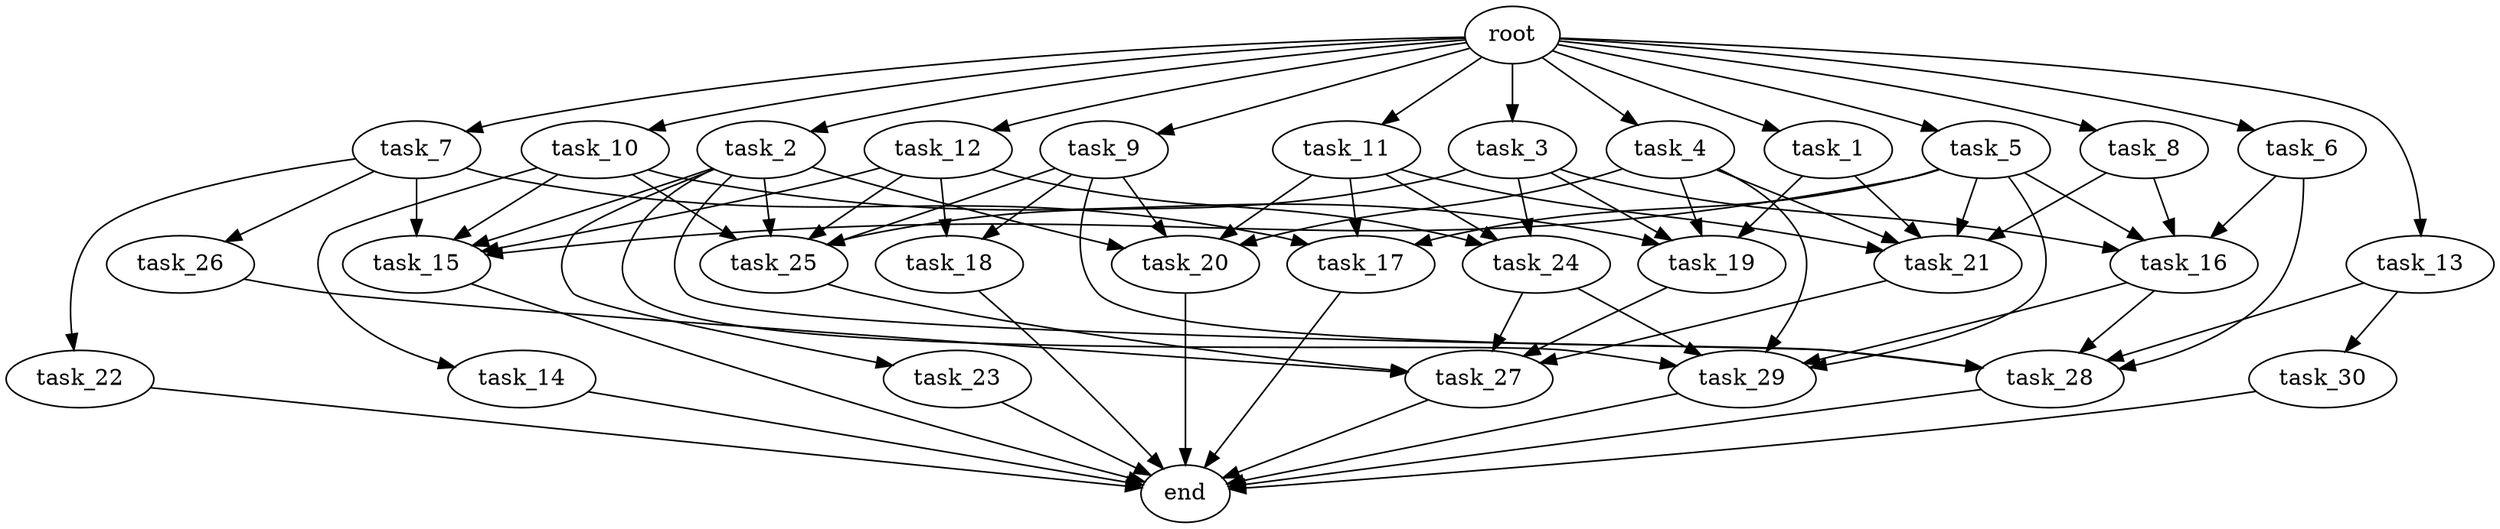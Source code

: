 digraph G {
  root [size="0.000000e+00"];
  task_1 [size="4.683291e+10"];
  task_2 [size="4.556386e+10"];
  task_3 [size="6.845095e+10"];
  task_4 [size="7.102449e+10"];
  task_5 [size="4.654500e+10"];
  task_6 [size="2.317710e+10"];
  task_7 [size="2.238721e+10"];
  task_8 [size="8.611102e+10"];
  task_9 [size="6.169804e+10"];
  task_10 [size="9.128703e+10"];
  task_11 [size="3.921377e+10"];
  task_12 [size="6.996447e+10"];
  task_13 [size="6.652141e+10"];
  task_14 [size="7.887998e+10"];
  task_15 [size="8.824156e+10"];
  task_16 [size="4.533377e+10"];
  task_17 [size="3.036111e+09"];
  task_18 [size="4.753868e+10"];
  task_19 [size="3.515057e+10"];
  task_20 [size="4.612956e+10"];
  task_21 [size="1.708845e+10"];
  task_22 [size="7.679647e+10"];
  task_23 [size="6.044798e+10"];
  task_24 [size="1.274813e+10"];
  task_25 [size="1.030219e+10"];
  task_26 [size="8.175711e+10"];
  task_27 [size="7.967781e+10"];
  task_28 [size="3.259371e+10"];
  task_29 [size="6.494865e+10"];
  task_30 [size="7.924517e+10"];
  end [size="0.000000e+00"];

  root -> task_1 [size="1.000000e-12"];
  root -> task_2 [size="1.000000e-12"];
  root -> task_3 [size="1.000000e-12"];
  root -> task_4 [size="1.000000e-12"];
  root -> task_5 [size="1.000000e-12"];
  root -> task_6 [size="1.000000e-12"];
  root -> task_7 [size="1.000000e-12"];
  root -> task_8 [size="1.000000e-12"];
  root -> task_9 [size="1.000000e-12"];
  root -> task_10 [size="1.000000e-12"];
  root -> task_11 [size="1.000000e-12"];
  root -> task_12 [size="1.000000e-12"];
  root -> task_13 [size="1.000000e-12"];
  task_1 -> task_19 [size="8.787642e+07"];
  task_1 -> task_21 [size="3.417689e+07"];
  task_2 -> task_15 [size="1.764831e+08"];
  task_2 -> task_20 [size="1.153239e+08"];
  task_2 -> task_23 [size="6.044798e+08"];
  task_2 -> task_25 [size="2.060438e+07"];
  task_2 -> task_28 [size="6.518743e+07"];
  task_2 -> task_29 [size="1.298973e+08"];
  task_3 -> task_16 [size="1.133344e+08"];
  task_3 -> task_19 [size="8.787642e+07"];
  task_3 -> task_24 [size="4.249375e+07"];
  task_3 -> task_25 [size="2.060438e+07"];
  task_4 -> task_19 [size="8.787642e+07"];
  task_4 -> task_20 [size="1.153239e+08"];
  task_4 -> task_21 [size="3.417689e+07"];
  task_4 -> task_29 [size="1.298973e+08"];
  task_5 -> task_15 [size="1.764831e+08"];
  task_5 -> task_16 [size="1.133344e+08"];
  task_5 -> task_17 [size="1.012037e+07"];
  task_5 -> task_21 [size="3.417689e+07"];
  task_5 -> task_29 [size="1.298973e+08"];
  task_6 -> task_16 [size="1.133344e+08"];
  task_6 -> task_28 [size="6.518743e+07"];
  task_7 -> task_15 [size="1.764831e+08"];
  task_7 -> task_17 [size="1.012037e+07"];
  task_7 -> task_22 [size="7.679647e+08"];
  task_7 -> task_26 [size="8.175711e+08"];
  task_8 -> task_16 [size="1.133344e+08"];
  task_8 -> task_21 [size="3.417689e+07"];
  task_9 -> task_18 [size="2.376934e+08"];
  task_9 -> task_20 [size="1.153239e+08"];
  task_9 -> task_25 [size="2.060438e+07"];
  task_9 -> task_28 [size="6.518743e+07"];
  task_10 -> task_14 [size="7.887998e+08"];
  task_10 -> task_15 [size="1.764831e+08"];
  task_10 -> task_19 [size="8.787642e+07"];
  task_10 -> task_25 [size="2.060438e+07"];
  task_11 -> task_17 [size="1.012037e+07"];
  task_11 -> task_20 [size="1.153239e+08"];
  task_11 -> task_21 [size="3.417689e+07"];
  task_11 -> task_24 [size="4.249375e+07"];
  task_12 -> task_15 [size="1.764831e+08"];
  task_12 -> task_18 [size="2.376934e+08"];
  task_12 -> task_24 [size="4.249375e+07"];
  task_12 -> task_25 [size="2.060438e+07"];
  task_13 -> task_28 [size="6.518743e+07"];
  task_13 -> task_30 [size="7.924517e+08"];
  task_14 -> end [size="1.000000e-12"];
  task_15 -> end [size="1.000000e-12"];
  task_16 -> task_28 [size="6.518743e+07"];
  task_16 -> task_29 [size="1.298973e+08"];
  task_17 -> end [size="1.000000e-12"];
  task_18 -> end [size="1.000000e-12"];
  task_19 -> task_27 [size="1.593556e+08"];
  task_20 -> end [size="1.000000e-12"];
  task_21 -> task_27 [size="1.593556e+08"];
  task_22 -> end [size="1.000000e-12"];
  task_23 -> end [size="1.000000e-12"];
  task_24 -> task_27 [size="1.593556e+08"];
  task_24 -> task_29 [size="1.298973e+08"];
  task_25 -> task_27 [size="1.593556e+08"];
  task_26 -> task_27 [size="1.593556e+08"];
  task_27 -> end [size="1.000000e-12"];
  task_28 -> end [size="1.000000e-12"];
  task_29 -> end [size="1.000000e-12"];
  task_30 -> end [size="1.000000e-12"];
}
